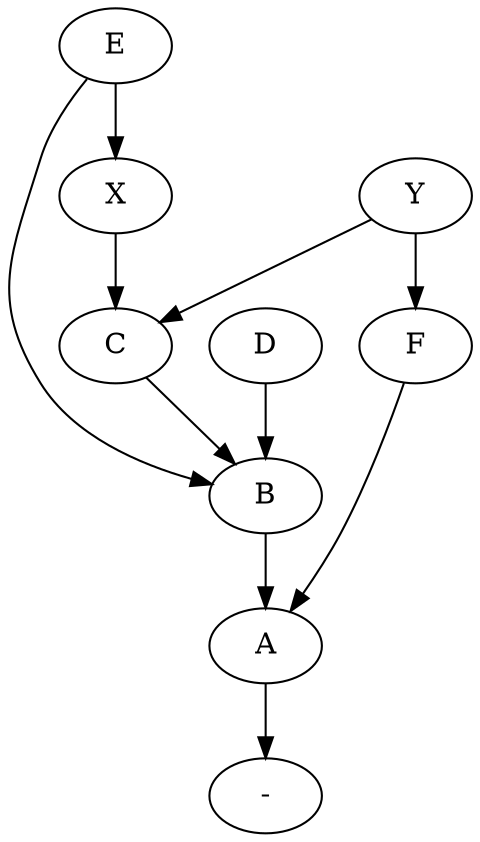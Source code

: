 strict digraph "" {
	A -> "-"	[weight=10];
	B -> A	[weight=25];
	C -> B	[weight=20];
	X -> C	[weight=150];
	F -> A	[weight=5];
	E -> B	[weight=30];
	E -> X	[weight=90];
	Y -> C	[weight=10];
	Y -> F	[weight=15];
	D -> B	[weight=60];
}
